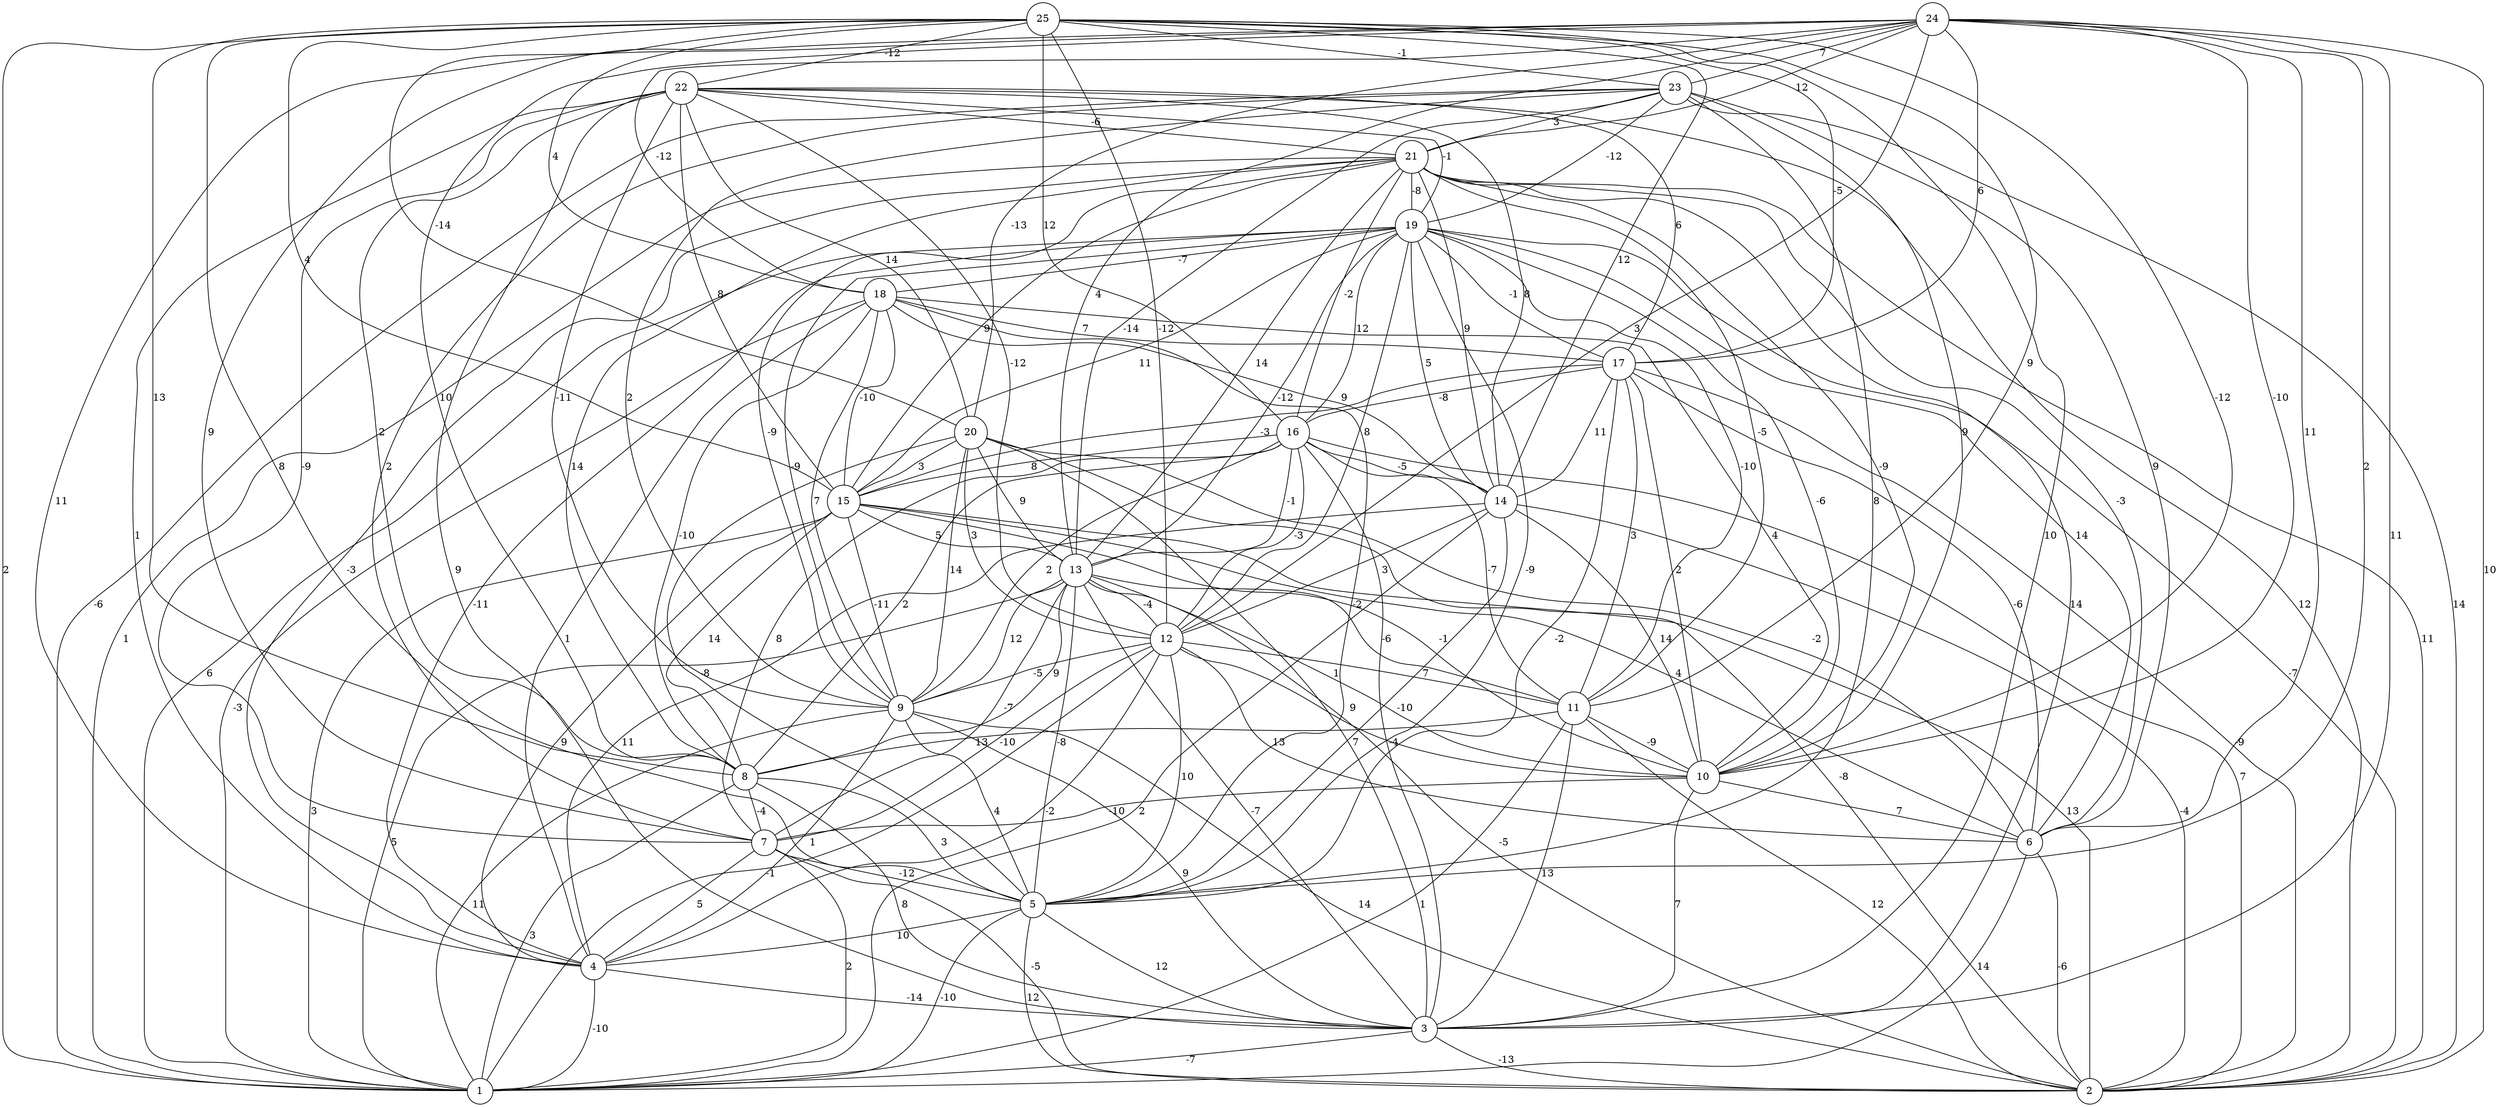 graph { 
	 fontname="Helvetica,Arial,sans-serif" 
	 node [shape = circle]; 
	 25 -- 1 [label = "2"];
	 25 -- 3 [label = "10"];
	 25 -- 5 [label = "8"];
	 25 -- 8 [label = "13"];
	 25 -- 10 [label = "-12"];
	 25 -- 11 [label = "9"];
	 25 -- 12 [label = "-12"];
	 25 -- 14 [label = "12"];
	 25 -- 15 [label = "4"];
	 25 -- 16 [label = "12"];
	 25 -- 17 [label = "-5"];
	 25 -- 18 [label = "4"];
	 25 -- 20 [label = "-14"];
	 25 -- 22 [label = "-12"];
	 25 -- 23 [label = "-1"];
	 24 -- 2 [label = "10"];
	 24 -- 3 [label = "11"];
	 24 -- 4 [label = "11"];
	 24 -- 5 [label = "2"];
	 24 -- 6 [label = "11"];
	 24 -- 7 [label = "9"];
	 24 -- 8 [label = "10"];
	 24 -- 10 [label = "-10"];
	 24 -- 12 [label = "3"];
	 24 -- 13 [label = "4"];
	 24 -- 17 [label = "6"];
	 24 -- 18 [label = "-12"];
	 24 -- 20 [label = "-13"];
	 24 -- 21 [label = "12"];
	 24 -- 23 [label = "7"];
	 23 -- 1 [label = "-6"];
	 23 -- 2 [label = "14"];
	 23 -- 5 [label = "8"];
	 23 -- 6 [label = "9"];
	 23 -- 7 [label = "2"];
	 23 -- 9 [label = "2"];
	 23 -- 10 [label = "9"];
	 23 -- 13 [label = "-14"];
	 23 -- 19 [label = "-12"];
	 23 -- 21 [label = "3"];
	 22 -- 2 [label = "12"];
	 22 -- 3 [label = "9"];
	 22 -- 4 [label = "1"];
	 22 -- 7 [label = "-9"];
	 22 -- 8 [label = "2"];
	 22 -- 9 [label = "-11"];
	 22 -- 12 [label = "-12"];
	 22 -- 14 [label = "8"];
	 22 -- 15 [label = "8"];
	 22 -- 17 [label = "6"];
	 22 -- 19 [label = "-1"];
	 22 -- 20 [label = "14"];
	 22 -- 21 [label = "-6"];
	 21 -- 1 [label = "1"];
	 21 -- 2 [label = "11"];
	 21 -- 3 [label = "14"];
	 21 -- 4 [label = "-3"];
	 21 -- 6 [label = "-3"];
	 21 -- 8 [label = "14"];
	 21 -- 9 [label = "-9"];
	 21 -- 10 [label = "-9"];
	 21 -- 11 [label = "-5"];
	 21 -- 13 [label = "14"];
	 21 -- 14 [label = "9"];
	 21 -- 15 [label = "9"];
	 21 -- 16 [label = "-2"];
	 21 -- 19 [label = "-8"];
	 20 -- 2 [label = "-8"];
	 20 -- 3 [label = "7"];
	 20 -- 5 [label = "-8"];
	 20 -- 6 [label = "-2"];
	 20 -- 9 [label = "14"];
	 20 -- 12 [label = "3"];
	 20 -- 13 [label = "9"];
	 20 -- 15 [label = "3"];
	 19 -- 1 [label = "6"];
	 19 -- 2 [label = "-7"];
	 19 -- 4 [label = "-11"];
	 19 -- 5 [label = "-9"];
	 19 -- 6 [label = "14"];
	 19 -- 9 [label = "-9"];
	 19 -- 10 [label = "-6"];
	 19 -- 11 [label = "-10"];
	 19 -- 12 [label = "8"];
	 19 -- 13 [label = "-12"];
	 19 -- 14 [label = "5"];
	 19 -- 15 [label = "11"];
	 19 -- 16 [label = "12"];
	 19 -- 17 [label = "-1"];
	 19 -- 18 [label = "-7"];
	 18 -- 1 [label = "-3"];
	 18 -- 4 [label = "1"];
	 18 -- 5 [label = "-2"];
	 18 -- 8 [label = "-10"];
	 18 -- 9 [label = "7"];
	 18 -- 10 [label = "4"];
	 18 -- 14 [label = "9"];
	 18 -- 15 [label = "-10"];
	 18 -- 17 [label = "7"];
	 17 -- 2 [label = "-9"];
	 17 -- 5 [label = "-2"];
	 17 -- 6 [label = "-6"];
	 17 -- 10 [label = "2"];
	 17 -- 11 [label = "3"];
	 17 -- 14 [label = "11"];
	 17 -- 15 [label = "-3"];
	 17 -- 16 [label = "-8"];
	 16 -- 2 [label = "7"];
	 16 -- 3 [label = "-4"];
	 16 -- 7 [label = "8"];
	 16 -- 8 [label = "2"];
	 16 -- 9 [label = "2"];
	 16 -- 11 [label = "-7"];
	 16 -- 12 [label = "-3"];
	 16 -- 13 [label = "-1"];
	 16 -- 14 [label = "-5"];
	 16 -- 15 [label = "8"];
	 15 -- 1 [label = "3"];
	 15 -- 2 [label = "13"];
	 15 -- 4 [label = "9"];
	 15 -- 6 [label = "4"];
	 15 -- 8 [label = "14"];
	 15 -- 9 [label = "-11"];
	 15 -- 10 [label = "-1"];
	 15 -- 13 [label = "5"];
	 14 -- 1 [label = "2"];
	 14 -- 2 [label = "-4"];
	 14 -- 4 [label = "11"];
	 14 -- 5 [label = "-10"];
	 14 -- 10 [label = "14"];
	 14 -- 12 [label = "3"];
	 13 -- 1 [label = "5"];
	 13 -- 2 [label = "-5"];
	 13 -- 3 [label = "-7"];
	 13 -- 5 [label = "-8"];
	 13 -- 7 [label = "-7"];
	 13 -- 8 [label = "9"];
	 13 -- 9 [label = "12"];
	 13 -- 10 [label = "1"];
	 13 -- 11 [label = "-6"];
	 13 -- 12 [label = "-4"];
	 12 -- 1 [label = "-1"];
	 12 -- 4 [label = "-2"];
	 12 -- 5 [label = "10"];
	 12 -- 6 [label = "13"];
	 12 -- 7 [label = "-10"];
	 12 -- 9 [label = "-5"];
	 12 -- 10 [label = "9"];
	 12 -- 11 [label = "7"];
	 11 -- 1 [label = "1"];
	 11 -- 2 [label = "12"];
	 11 -- 3 [label = "13"];
	 11 -- 8 [label = "13"];
	 11 -- 10 [label = "-9"];
	 10 -- 3 [label = "7"];
	 10 -- 6 [label = "7"];
	 10 -- 7 [label = "-10"];
	 9 -- 1 [label = "11"];
	 9 -- 2 [label = "14"];
	 9 -- 3 [label = "9"];
	 9 -- 4 [label = "1"];
	 9 -- 5 [label = "4"];
	 8 -- 1 [label = "3"];
	 8 -- 3 [label = "8"];
	 8 -- 5 [label = "3"];
	 8 -- 7 [label = "-4"];
	 7 -- 1 [label = "2"];
	 7 -- 2 [label = "-5"];
	 7 -- 4 [label = "5"];
	 7 -- 5 [label = "-12"];
	 6 -- 1 [label = "14"];
	 6 -- 2 [label = "-6"];
	 5 -- 1 [label = "-10"];
	 5 -- 2 [label = "12"];
	 5 -- 3 [label = "12"];
	 5 -- 4 [label = "10"];
	 4 -- 1 [label = "-10"];
	 4 -- 3 [label = "-14"];
	 3 -- 1 [label = "-7"];
	 3 -- 2 [label = "-13"];
	 1;
	 2;
	 3;
	 4;
	 5;
	 6;
	 7;
	 8;
	 9;
	 10;
	 11;
	 12;
	 13;
	 14;
	 15;
	 16;
	 17;
	 18;
	 19;
	 20;
	 21;
	 22;
	 23;
	 24;
	 25;
}
